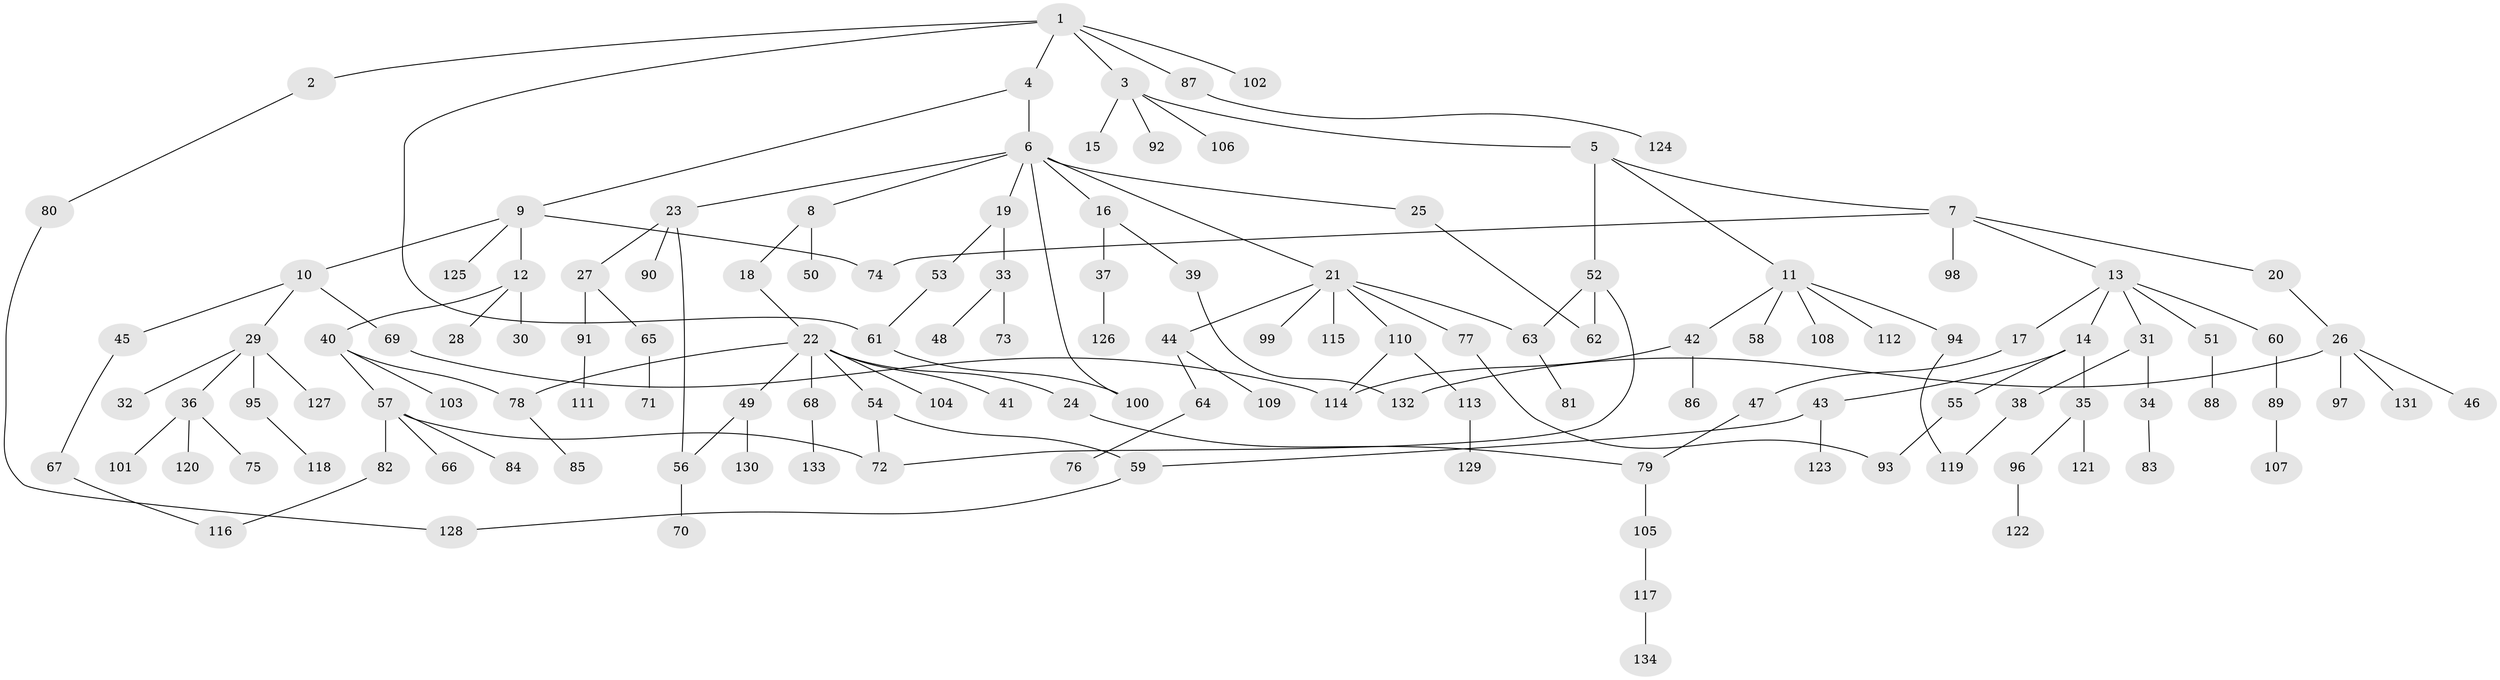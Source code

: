 // Generated by graph-tools (version 1.1) at 2025/25/03/09/25 03:25:29]
// undirected, 134 vertices, 151 edges
graph export_dot {
graph [start="1"]
  node [color=gray90,style=filled];
  1;
  2;
  3;
  4;
  5;
  6;
  7;
  8;
  9;
  10;
  11;
  12;
  13;
  14;
  15;
  16;
  17;
  18;
  19;
  20;
  21;
  22;
  23;
  24;
  25;
  26;
  27;
  28;
  29;
  30;
  31;
  32;
  33;
  34;
  35;
  36;
  37;
  38;
  39;
  40;
  41;
  42;
  43;
  44;
  45;
  46;
  47;
  48;
  49;
  50;
  51;
  52;
  53;
  54;
  55;
  56;
  57;
  58;
  59;
  60;
  61;
  62;
  63;
  64;
  65;
  66;
  67;
  68;
  69;
  70;
  71;
  72;
  73;
  74;
  75;
  76;
  77;
  78;
  79;
  80;
  81;
  82;
  83;
  84;
  85;
  86;
  87;
  88;
  89;
  90;
  91;
  92;
  93;
  94;
  95;
  96;
  97;
  98;
  99;
  100;
  101;
  102;
  103;
  104;
  105;
  106;
  107;
  108;
  109;
  110;
  111;
  112;
  113;
  114;
  115;
  116;
  117;
  118;
  119;
  120;
  121;
  122;
  123;
  124;
  125;
  126;
  127;
  128;
  129;
  130;
  131;
  132;
  133;
  134;
  1 -- 2;
  1 -- 3;
  1 -- 4;
  1 -- 61;
  1 -- 87;
  1 -- 102;
  2 -- 80;
  3 -- 5;
  3 -- 15;
  3 -- 92;
  3 -- 106;
  4 -- 6;
  4 -- 9;
  5 -- 7;
  5 -- 11;
  5 -- 52;
  6 -- 8;
  6 -- 16;
  6 -- 19;
  6 -- 21;
  6 -- 23;
  6 -- 25;
  6 -- 100;
  7 -- 13;
  7 -- 20;
  7 -- 98;
  7 -- 74;
  8 -- 18;
  8 -- 50;
  9 -- 10;
  9 -- 12;
  9 -- 74;
  9 -- 125;
  10 -- 29;
  10 -- 45;
  10 -- 69;
  11 -- 42;
  11 -- 58;
  11 -- 94;
  11 -- 108;
  11 -- 112;
  12 -- 28;
  12 -- 30;
  12 -- 40;
  13 -- 14;
  13 -- 17;
  13 -- 31;
  13 -- 51;
  13 -- 60;
  14 -- 35;
  14 -- 43;
  14 -- 55;
  16 -- 37;
  16 -- 39;
  17 -- 47;
  18 -- 22;
  19 -- 33;
  19 -- 53;
  20 -- 26;
  21 -- 44;
  21 -- 63;
  21 -- 77;
  21 -- 99;
  21 -- 110;
  21 -- 115;
  22 -- 24;
  22 -- 41;
  22 -- 49;
  22 -- 54;
  22 -- 68;
  22 -- 104;
  22 -- 78;
  23 -- 27;
  23 -- 90;
  23 -- 56;
  24 -- 79;
  25 -- 62;
  26 -- 46;
  26 -- 97;
  26 -- 131;
  26 -- 132;
  27 -- 65;
  27 -- 91;
  29 -- 32;
  29 -- 36;
  29 -- 95;
  29 -- 127;
  31 -- 34;
  31 -- 38;
  33 -- 48;
  33 -- 73;
  34 -- 83;
  35 -- 96;
  35 -- 121;
  36 -- 75;
  36 -- 101;
  36 -- 120;
  37 -- 126;
  38 -- 119;
  39 -- 132;
  40 -- 57;
  40 -- 78;
  40 -- 103;
  42 -- 86;
  42 -- 114;
  43 -- 123;
  43 -- 59;
  44 -- 64;
  44 -- 109;
  45 -- 67;
  47 -- 79;
  49 -- 56;
  49 -- 130;
  51 -- 88;
  52 -- 62;
  52 -- 72;
  52 -- 63;
  53 -- 61;
  54 -- 59;
  54 -- 72;
  55 -- 93;
  56 -- 70;
  57 -- 66;
  57 -- 82;
  57 -- 84;
  57 -- 72;
  59 -- 128;
  60 -- 89;
  61 -- 100;
  63 -- 81;
  64 -- 76;
  65 -- 71;
  67 -- 116;
  68 -- 133;
  69 -- 114;
  77 -- 93;
  78 -- 85;
  79 -- 105;
  80 -- 128;
  82 -- 116;
  87 -- 124;
  89 -- 107;
  91 -- 111;
  94 -- 119;
  95 -- 118;
  96 -- 122;
  105 -- 117;
  110 -- 113;
  110 -- 114;
  113 -- 129;
  117 -- 134;
}
